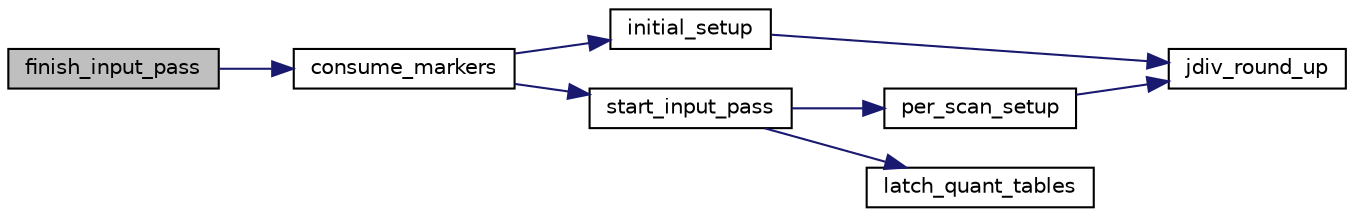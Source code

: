 digraph "finish_input_pass"
{
 // LATEX_PDF_SIZE
  bgcolor="transparent";
  edge [fontname="Helvetica",fontsize="10",labelfontname="Helvetica",labelfontsize="10"];
  node [fontname="Helvetica",fontsize="10",shape=record];
  rankdir="LR";
  Node11 [label="finish_input_pass",height=0.2,width=0.4,color="black", fillcolor="grey75", style="filled", fontcolor="black",tooltip=" "];
  Node11 -> Node12 [color="midnightblue",fontsize="10",style="solid"];
  Node12 [label="consume_markers",height=0.2,width=0.4,color="black",URL="$jdinput_8c.html#afb73ba0d8349e3c994c8b9cf3e9e2365",tooltip=" "];
  Node12 -> Node13 [color="midnightblue",fontsize="10",style="solid"];
  Node13 [label="initial_setup",height=0.2,width=0.4,color="black",URL="$jdinput_8c.html#a1ff3c3b3d97a3063ca5d58d0a6daa127",tooltip=" "];
  Node13 -> Node14 [color="midnightblue",fontsize="10",style="solid"];
  Node14 [label="jdiv_round_up",height=0.2,width=0.4,color="black",URL="$jutils_8c.html#a0c5aa3b56cb24dd9ed819c8252c61b80",tooltip=" "];
  Node12 -> Node15 [color="midnightblue",fontsize="10",style="solid"];
  Node15 [label="start_input_pass",height=0.2,width=0.4,color="black",URL="$jdinput_8c.html#abc0a94e24edf93bc7f914cf4a698a870",tooltip=" "];
  Node15 -> Node16 [color="midnightblue",fontsize="10",style="solid"];
  Node16 [label="per_scan_setup",height=0.2,width=0.4,color="black",URL="$jdinput_8c.html#a90bb8415e7caa7bf6a2ea41084f8956a",tooltip=" "];
  Node16 -> Node14 [color="midnightblue",fontsize="10",style="solid"];
  Node15 -> Node17 [color="midnightblue",fontsize="10",style="solid"];
  Node17 [label="latch_quant_tables",height=0.2,width=0.4,color="black",URL="$jdinput_8c.html#afbafda2987fff825fe041f12735682ef",tooltip=" "];
}
